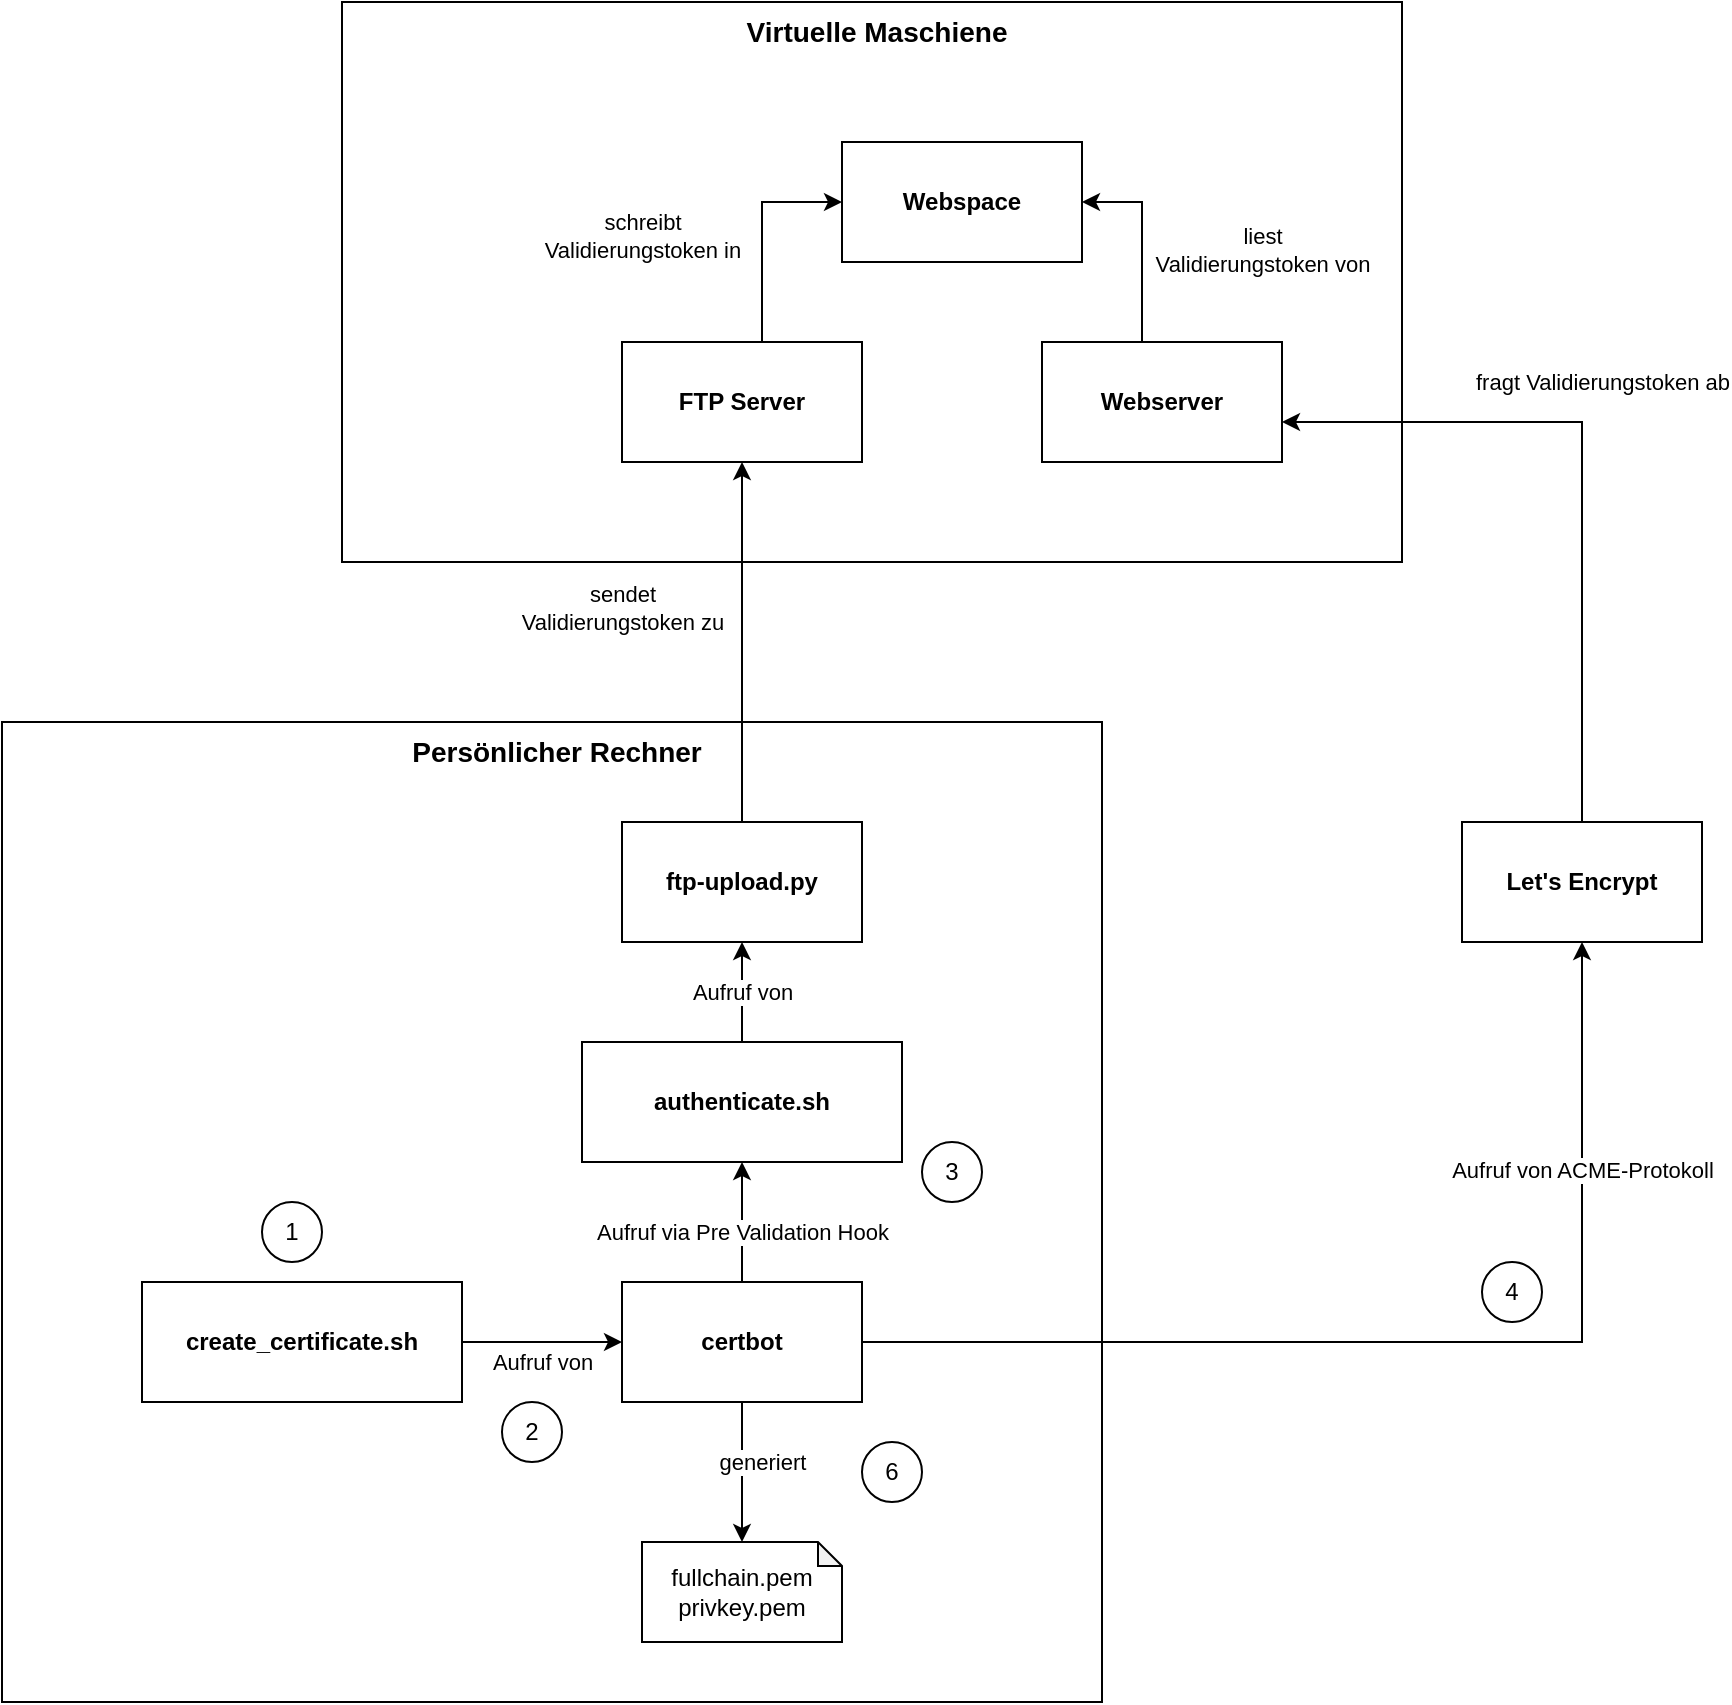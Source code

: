 <mxfile version="21.6.1" type="device">
  <diagram name="Page-1" id="zagH_6AjAeAmaWAPVzy2">
    <mxGraphModel dx="1354" dy="1074" grid="1" gridSize="10" guides="1" tooltips="1" connect="1" arrows="1" fold="1" page="0" pageScale="1" pageWidth="827" pageHeight="1169" math="0" shadow="0">
      <root>
        <mxCell id="0" />
        <mxCell id="1" parent="0" />
        <mxCell id="XWsaQJrpDyZdFNlDEa66-30" value="" style="fontStyle=1;align=right;verticalAlign=top;childLayout=stackLayout;horizontal=1;horizontalStack=0;resizeParent=1;resizeParentMax=0;resizeLast=0;marginBottom=0;allowArrows=0;connectable=0;strokeColor=#000000;strokeWidth=1;fontSize=12;fillColor=default;shadow=0;dropTarget=0;" vertex="1" parent="1">
          <mxGeometry x="-60" y="-360" width="530" height="280" as="geometry" />
        </mxCell>
        <mxCell id="XWsaQJrpDyZdFNlDEa66-31" value="Virtuelle Maschiene" style="html=1;align=center;spacingLeft=4;verticalAlign=middle;strokeColor=none;fillColor=none;fontStyle=1;strokeWidth=1;fontSize=14;" vertex="1" parent="XWsaQJrpDyZdFNlDEa66-30">
          <mxGeometry width="530" height="30" as="geometry" />
        </mxCell>
        <mxCell id="XWsaQJrpDyZdFNlDEa66-32" value="" style="shape=component;jettyWidth=8;jettyHeight=4;fontSize=14;fillColor=default;strokeColor=none;strokeWidth=1;" vertex="1" parent="XWsaQJrpDyZdFNlDEa66-31">
          <mxGeometry x="1" width="5" relative="1" as="geometry">
            <mxPoint x="-7" y="7" as="offset" />
          </mxGeometry>
        </mxCell>
        <mxCell id="XWsaQJrpDyZdFNlDEa66-33" value="" style="swimlane;swimlaneBody=1;swimlaneHead=1;horizontal=1;swimlaneLine=0;collapsible=0;fontStyle=0;strokeColor=none;strokeWidth=1;fontSize=12;fillColor=none;" vertex="1" parent="XWsaQJrpDyZdFNlDEa66-30">
          <mxGeometry y="30" width="530" height="250" as="geometry" />
        </mxCell>
        <mxCell id="XWsaQJrpDyZdFNlDEa66-15" value="FTP Server" style="rounded=0;whiteSpace=wrap;html=1;fontStyle=1" vertex="1" parent="XWsaQJrpDyZdFNlDEa66-33">
          <mxGeometry x="140" y="140" width="120" height="60" as="geometry" />
        </mxCell>
        <mxCell id="XWsaQJrpDyZdFNlDEa66-21" value="Webspace" style="rounded=0;whiteSpace=wrap;html=1;fontStyle=1" vertex="1" parent="XWsaQJrpDyZdFNlDEa66-33">
          <mxGeometry x="250" y="40" width="120" height="60" as="geometry" />
        </mxCell>
        <mxCell id="XWsaQJrpDyZdFNlDEa66-22" style="edgeStyle=orthogonalEdgeStyle;rounded=0;orthogonalLoop=1;jettySize=auto;html=1;" edge="1" parent="XWsaQJrpDyZdFNlDEa66-33" source="XWsaQJrpDyZdFNlDEa66-15" target="XWsaQJrpDyZdFNlDEa66-21">
          <mxGeometry relative="1" as="geometry">
            <Array as="points">
              <mxPoint x="210" y="70" />
            </Array>
          </mxGeometry>
        </mxCell>
        <mxCell id="XWsaQJrpDyZdFNlDEa66-24" value="schreibt&lt;br&gt;Validierungstoken in" style="edgeLabel;html=1;align=center;verticalAlign=middle;resizable=0;points=[];" vertex="1" connectable="0" parent="XWsaQJrpDyZdFNlDEa66-22">
          <mxGeometry x="-0.23" y="3" relative="1" as="geometry">
            <mxPoint x="-57" y="-11" as="offset" />
          </mxGeometry>
        </mxCell>
        <mxCell id="XWsaQJrpDyZdFNlDEa66-16" value="Webserver" style="rounded=0;whiteSpace=wrap;html=1;fontStyle=1" vertex="1" parent="XWsaQJrpDyZdFNlDEa66-33">
          <mxGeometry x="350" y="140" width="120" height="60" as="geometry" />
        </mxCell>
        <mxCell id="XWsaQJrpDyZdFNlDEa66-23" style="edgeStyle=orthogonalEdgeStyle;rounded=0;orthogonalLoop=1;jettySize=auto;html=1;" edge="1" parent="XWsaQJrpDyZdFNlDEa66-33" source="XWsaQJrpDyZdFNlDEa66-16" target="XWsaQJrpDyZdFNlDEa66-21">
          <mxGeometry relative="1" as="geometry">
            <Array as="points">
              <mxPoint x="400" y="70" />
            </Array>
          </mxGeometry>
        </mxCell>
        <mxCell id="XWsaQJrpDyZdFNlDEa66-25" value="liest&lt;br&gt;Validierungstoken von" style="edgeLabel;html=1;align=center;verticalAlign=middle;resizable=0;points=[];" vertex="1" connectable="0" parent="XWsaQJrpDyZdFNlDEa66-23">
          <mxGeometry x="-0.227" y="2" relative="1" as="geometry">
            <mxPoint x="62" y="-8" as="offset" />
          </mxGeometry>
        </mxCell>
        <mxCell id="XWsaQJrpDyZdFNlDEa66-34" value="" style="fontStyle=1;align=right;verticalAlign=top;childLayout=stackLayout;horizontal=1;horizontalStack=0;resizeParent=1;resizeParentMax=0;resizeLast=0;marginBottom=0;allowArrows=0;connectable=0;strokeColor=#000000;strokeWidth=1;fontSize=12;fillColor=default;shadow=0;dropTarget=0;" vertex="1" parent="1">
          <mxGeometry x="-230" width="550" height="490" as="geometry" />
        </mxCell>
        <mxCell id="XWsaQJrpDyZdFNlDEa66-35" value="Persönlicher Rechner" style="html=1;align=center;spacingLeft=4;verticalAlign=middle;strokeColor=none;fillColor=none;fontStyle=1;strokeWidth=1;fontSize=14;" vertex="1" parent="XWsaQJrpDyZdFNlDEa66-34">
          <mxGeometry width="550" height="30" as="geometry" />
        </mxCell>
        <mxCell id="XWsaQJrpDyZdFNlDEa66-36" value="" style="shape=component;jettyWidth=8;jettyHeight=4;fontSize=14;fillColor=default;strokeColor=none;strokeWidth=1;" vertex="1" parent="XWsaQJrpDyZdFNlDEa66-35">
          <mxGeometry x="1" width="5" relative="1" as="geometry">
            <mxPoint x="-7" y="7" as="offset" />
          </mxGeometry>
        </mxCell>
        <mxCell id="XWsaQJrpDyZdFNlDEa66-37" value="" style="swimlane;swimlaneBody=1;swimlaneHead=1;horizontal=1;swimlaneLine=0;collapsible=0;fontStyle=0;strokeColor=none;strokeWidth=1;fontSize=12;fillColor=none;" vertex="1" parent="XWsaQJrpDyZdFNlDEa66-34">
          <mxGeometry y="30" width="550" height="460" as="geometry" />
        </mxCell>
        <mxCell id="XWsaQJrpDyZdFNlDEa66-2" value="fullchain.pem&lt;br&gt;privkey.pem" style="shape=note;whiteSpace=wrap;html=1;backgroundOutline=1;darkOpacity=0.05;size=12;" vertex="1" parent="XWsaQJrpDyZdFNlDEa66-37">
          <mxGeometry x="320" y="380" width="100" height="50" as="geometry" />
        </mxCell>
        <mxCell id="XWsaQJrpDyZdFNlDEa66-3" value="create_certificate.sh" style="rounded=0;whiteSpace=wrap;html=1;fontStyle=1" vertex="1" parent="XWsaQJrpDyZdFNlDEa66-37">
          <mxGeometry x="70" y="250" width="160" height="60" as="geometry" />
        </mxCell>
        <mxCell id="XWsaQJrpDyZdFNlDEa66-14" style="edgeStyle=orthogonalEdgeStyle;rounded=0;orthogonalLoop=1;jettySize=auto;html=1;" edge="1" parent="XWsaQJrpDyZdFNlDEa66-37" source="XWsaQJrpDyZdFNlDEa66-4" target="XWsaQJrpDyZdFNlDEa66-2">
          <mxGeometry relative="1" as="geometry" />
        </mxCell>
        <mxCell id="XWsaQJrpDyZdFNlDEa66-42" value="generiert" style="edgeLabel;html=1;align=center;verticalAlign=middle;resizable=0;points=[];" vertex="1" connectable="0" parent="XWsaQJrpDyZdFNlDEa66-14">
          <mxGeometry x="0.057" y="1" relative="1" as="geometry">
            <mxPoint x="9" y="-7" as="offset" />
          </mxGeometry>
        </mxCell>
        <mxCell id="XWsaQJrpDyZdFNlDEa66-4" value="certbot" style="rounded=0;whiteSpace=wrap;html=1;fontStyle=1" vertex="1" parent="XWsaQJrpDyZdFNlDEa66-37">
          <mxGeometry x="310" y="250" width="120" height="60" as="geometry" />
        </mxCell>
        <mxCell id="XWsaQJrpDyZdFNlDEa66-13" style="edgeStyle=orthogonalEdgeStyle;rounded=0;orthogonalLoop=1;jettySize=auto;html=1;" edge="1" parent="XWsaQJrpDyZdFNlDEa66-37" source="XWsaQJrpDyZdFNlDEa66-3" target="XWsaQJrpDyZdFNlDEa66-4">
          <mxGeometry relative="1" as="geometry" />
        </mxCell>
        <mxCell id="XWsaQJrpDyZdFNlDEa66-41" value="Aufruf von" style="edgeLabel;html=1;align=center;verticalAlign=middle;resizable=0;points=[];" vertex="1" connectable="0" parent="XWsaQJrpDyZdFNlDEa66-13">
          <mxGeometry x="-0.325" relative="1" as="geometry">
            <mxPoint x="13" y="10" as="offset" />
          </mxGeometry>
        </mxCell>
        <mxCell id="XWsaQJrpDyZdFNlDEa66-5" value="authenticate.sh" style="rounded=0;whiteSpace=wrap;html=1;fontStyle=1" vertex="1" parent="XWsaQJrpDyZdFNlDEa66-37">
          <mxGeometry x="290" y="130" width="160" height="60" as="geometry" />
        </mxCell>
        <mxCell id="XWsaQJrpDyZdFNlDEa66-11" style="edgeStyle=orthogonalEdgeStyle;rounded=0;orthogonalLoop=1;jettySize=auto;html=1;" edge="1" parent="XWsaQJrpDyZdFNlDEa66-37" source="XWsaQJrpDyZdFNlDEa66-4" target="XWsaQJrpDyZdFNlDEa66-5">
          <mxGeometry relative="1" as="geometry" />
        </mxCell>
        <mxCell id="XWsaQJrpDyZdFNlDEa66-43" value="Aufruf via Pre Validation Hook" style="edgeLabel;html=1;align=center;verticalAlign=middle;resizable=0;points=[];" vertex="1" connectable="0" parent="XWsaQJrpDyZdFNlDEa66-11">
          <mxGeometry x="-0.24" y="-1" relative="1" as="geometry">
            <mxPoint x="-1" y="-2" as="offset" />
          </mxGeometry>
        </mxCell>
        <mxCell id="XWsaQJrpDyZdFNlDEa66-10" value="ftp-upload.py" style="rounded=0;whiteSpace=wrap;html=1;fontStyle=1" vertex="1" parent="XWsaQJrpDyZdFNlDEa66-37">
          <mxGeometry x="310" y="20" width="120" height="60" as="geometry" />
        </mxCell>
        <mxCell id="XWsaQJrpDyZdFNlDEa66-12" style="edgeStyle=orthogonalEdgeStyle;rounded=0;orthogonalLoop=1;jettySize=auto;html=1;" edge="1" parent="XWsaQJrpDyZdFNlDEa66-37" source="XWsaQJrpDyZdFNlDEa66-5" target="XWsaQJrpDyZdFNlDEa66-10">
          <mxGeometry relative="1" as="geometry" />
        </mxCell>
        <mxCell id="XWsaQJrpDyZdFNlDEa66-44" value="Aufruf von" style="edgeLabel;html=1;align=center;verticalAlign=middle;resizable=0;points=[];" vertex="1" connectable="0" parent="XWsaQJrpDyZdFNlDEa66-12">
          <mxGeometry x="0.05" y="4" relative="1" as="geometry">
            <mxPoint x="4" y="1" as="offset" />
          </mxGeometry>
        </mxCell>
        <mxCell id="XWsaQJrpDyZdFNlDEa66-40" value="1" style="ellipse;whiteSpace=wrap;html=1;aspect=fixed;" vertex="1" parent="XWsaQJrpDyZdFNlDEa66-37">
          <mxGeometry x="130" y="210" width="30" height="30" as="geometry" />
        </mxCell>
        <mxCell id="XWsaQJrpDyZdFNlDEa66-45" value="3" style="ellipse;whiteSpace=wrap;html=1;aspect=fixed;" vertex="1" parent="XWsaQJrpDyZdFNlDEa66-37">
          <mxGeometry x="460" y="180" width="30" height="30" as="geometry" />
        </mxCell>
        <mxCell id="XWsaQJrpDyZdFNlDEa66-48" value="6" style="ellipse;whiteSpace=wrap;html=1;aspect=fixed;" vertex="1" parent="XWsaQJrpDyZdFNlDEa66-37">
          <mxGeometry x="430" y="330" width="30" height="30" as="geometry" />
        </mxCell>
        <mxCell id="XWsaQJrpDyZdFNlDEa66-49" value="2" style="ellipse;whiteSpace=wrap;html=1;aspect=fixed;" vertex="1" parent="XWsaQJrpDyZdFNlDEa66-37">
          <mxGeometry x="250" y="310" width="30" height="30" as="geometry" />
        </mxCell>
        <mxCell id="XWsaQJrpDyZdFNlDEa66-28" style="edgeStyle=orthogonalEdgeStyle;rounded=0;orthogonalLoop=1;jettySize=auto;html=1;" edge="1" parent="1" source="XWsaQJrpDyZdFNlDEa66-1" target="XWsaQJrpDyZdFNlDEa66-16">
          <mxGeometry relative="1" as="geometry">
            <Array as="points">
              <mxPoint x="560" y="-150" />
            </Array>
          </mxGeometry>
        </mxCell>
        <mxCell id="XWsaQJrpDyZdFNlDEa66-29" value="fragt Validierungstoken ab" style="edgeLabel;html=1;align=center;verticalAlign=middle;resizable=0;points=[];" vertex="1" connectable="0" parent="XWsaQJrpDyZdFNlDEa66-28">
          <mxGeometry x="0.57" y="4" relative="1" as="geometry">
            <mxPoint x="85" y="-24" as="offset" />
          </mxGeometry>
        </mxCell>
        <mxCell id="XWsaQJrpDyZdFNlDEa66-1" value="Let&#39;s Encrypt" style="rounded=0;whiteSpace=wrap;html=1;fontStyle=1" vertex="1" parent="1">
          <mxGeometry x="500" y="50" width="120" height="60" as="geometry" />
        </mxCell>
        <mxCell id="XWsaQJrpDyZdFNlDEa66-38" style="edgeStyle=orthogonalEdgeStyle;rounded=0;orthogonalLoop=1;jettySize=auto;html=1;" edge="1" parent="1" source="XWsaQJrpDyZdFNlDEa66-4" target="XWsaQJrpDyZdFNlDEa66-1">
          <mxGeometry relative="1" as="geometry" />
        </mxCell>
        <mxCell id="XWsaQJrpDyZdFNlDEa66-39" value="Aufruf von ACME-Protokoll" style="edgeLabel;html=1;align=center;verticalAlign=middle;resizable=0;points=[];" vertex="1" connectable="0" parent="XWsaQJrpDyZdFNlDEa66-38">
          <mxGeometry x="0.593" relative="1" as="geometry">
            <mxPoint as="offset" />
          </mxGeometry>
        </mxCell>
        <mxCell id="XWsaQJrpDyZdFNlDEa66-26" style="edgeStyle=orthogonalEdgeStyle;rounded=0;orthogonalLoop=1;jettySize=auto;html=1;" edge="1" parent="1" source="XWsaQJrpDyZdFNlDEa66-10" target="XWsaQJrpDyZdFNlDEa66-15">
          <mxGeometry relative="1" as="geometry" />
        </mxCell>
        <mxCell id="XWsaQJrpDyZdFNlDEa66-27" value="sendet&lt;br&gt;Validierungstoken zu" style="edgeLabel;html=1;align=center;verticalAlign=middle;resizable=0;points=[];" vertex="1" connectable="0" parent="XWsaQJrpDyZdFNlDEa66-26">
          <mxGeometry x="0.312" relative="1" as="geometry">
            <mxPoint x="-60" y="11" as="offset" />
          </mxGeometry>
        </mxCell>
        <mxCell id="XWsaQJrpDyZdFNlDEa66-46" value="4" style="ellipse;whiteSpace=wrap;html=1;aspect=fixed;" vertex="1" parent="1">
          <mxGeometry x="510" y="270" width="30" height="30" as="geometry" />
        </mxCell>
      </root>
    </mxGraphModel>
  </diagram>
</mxfile>
